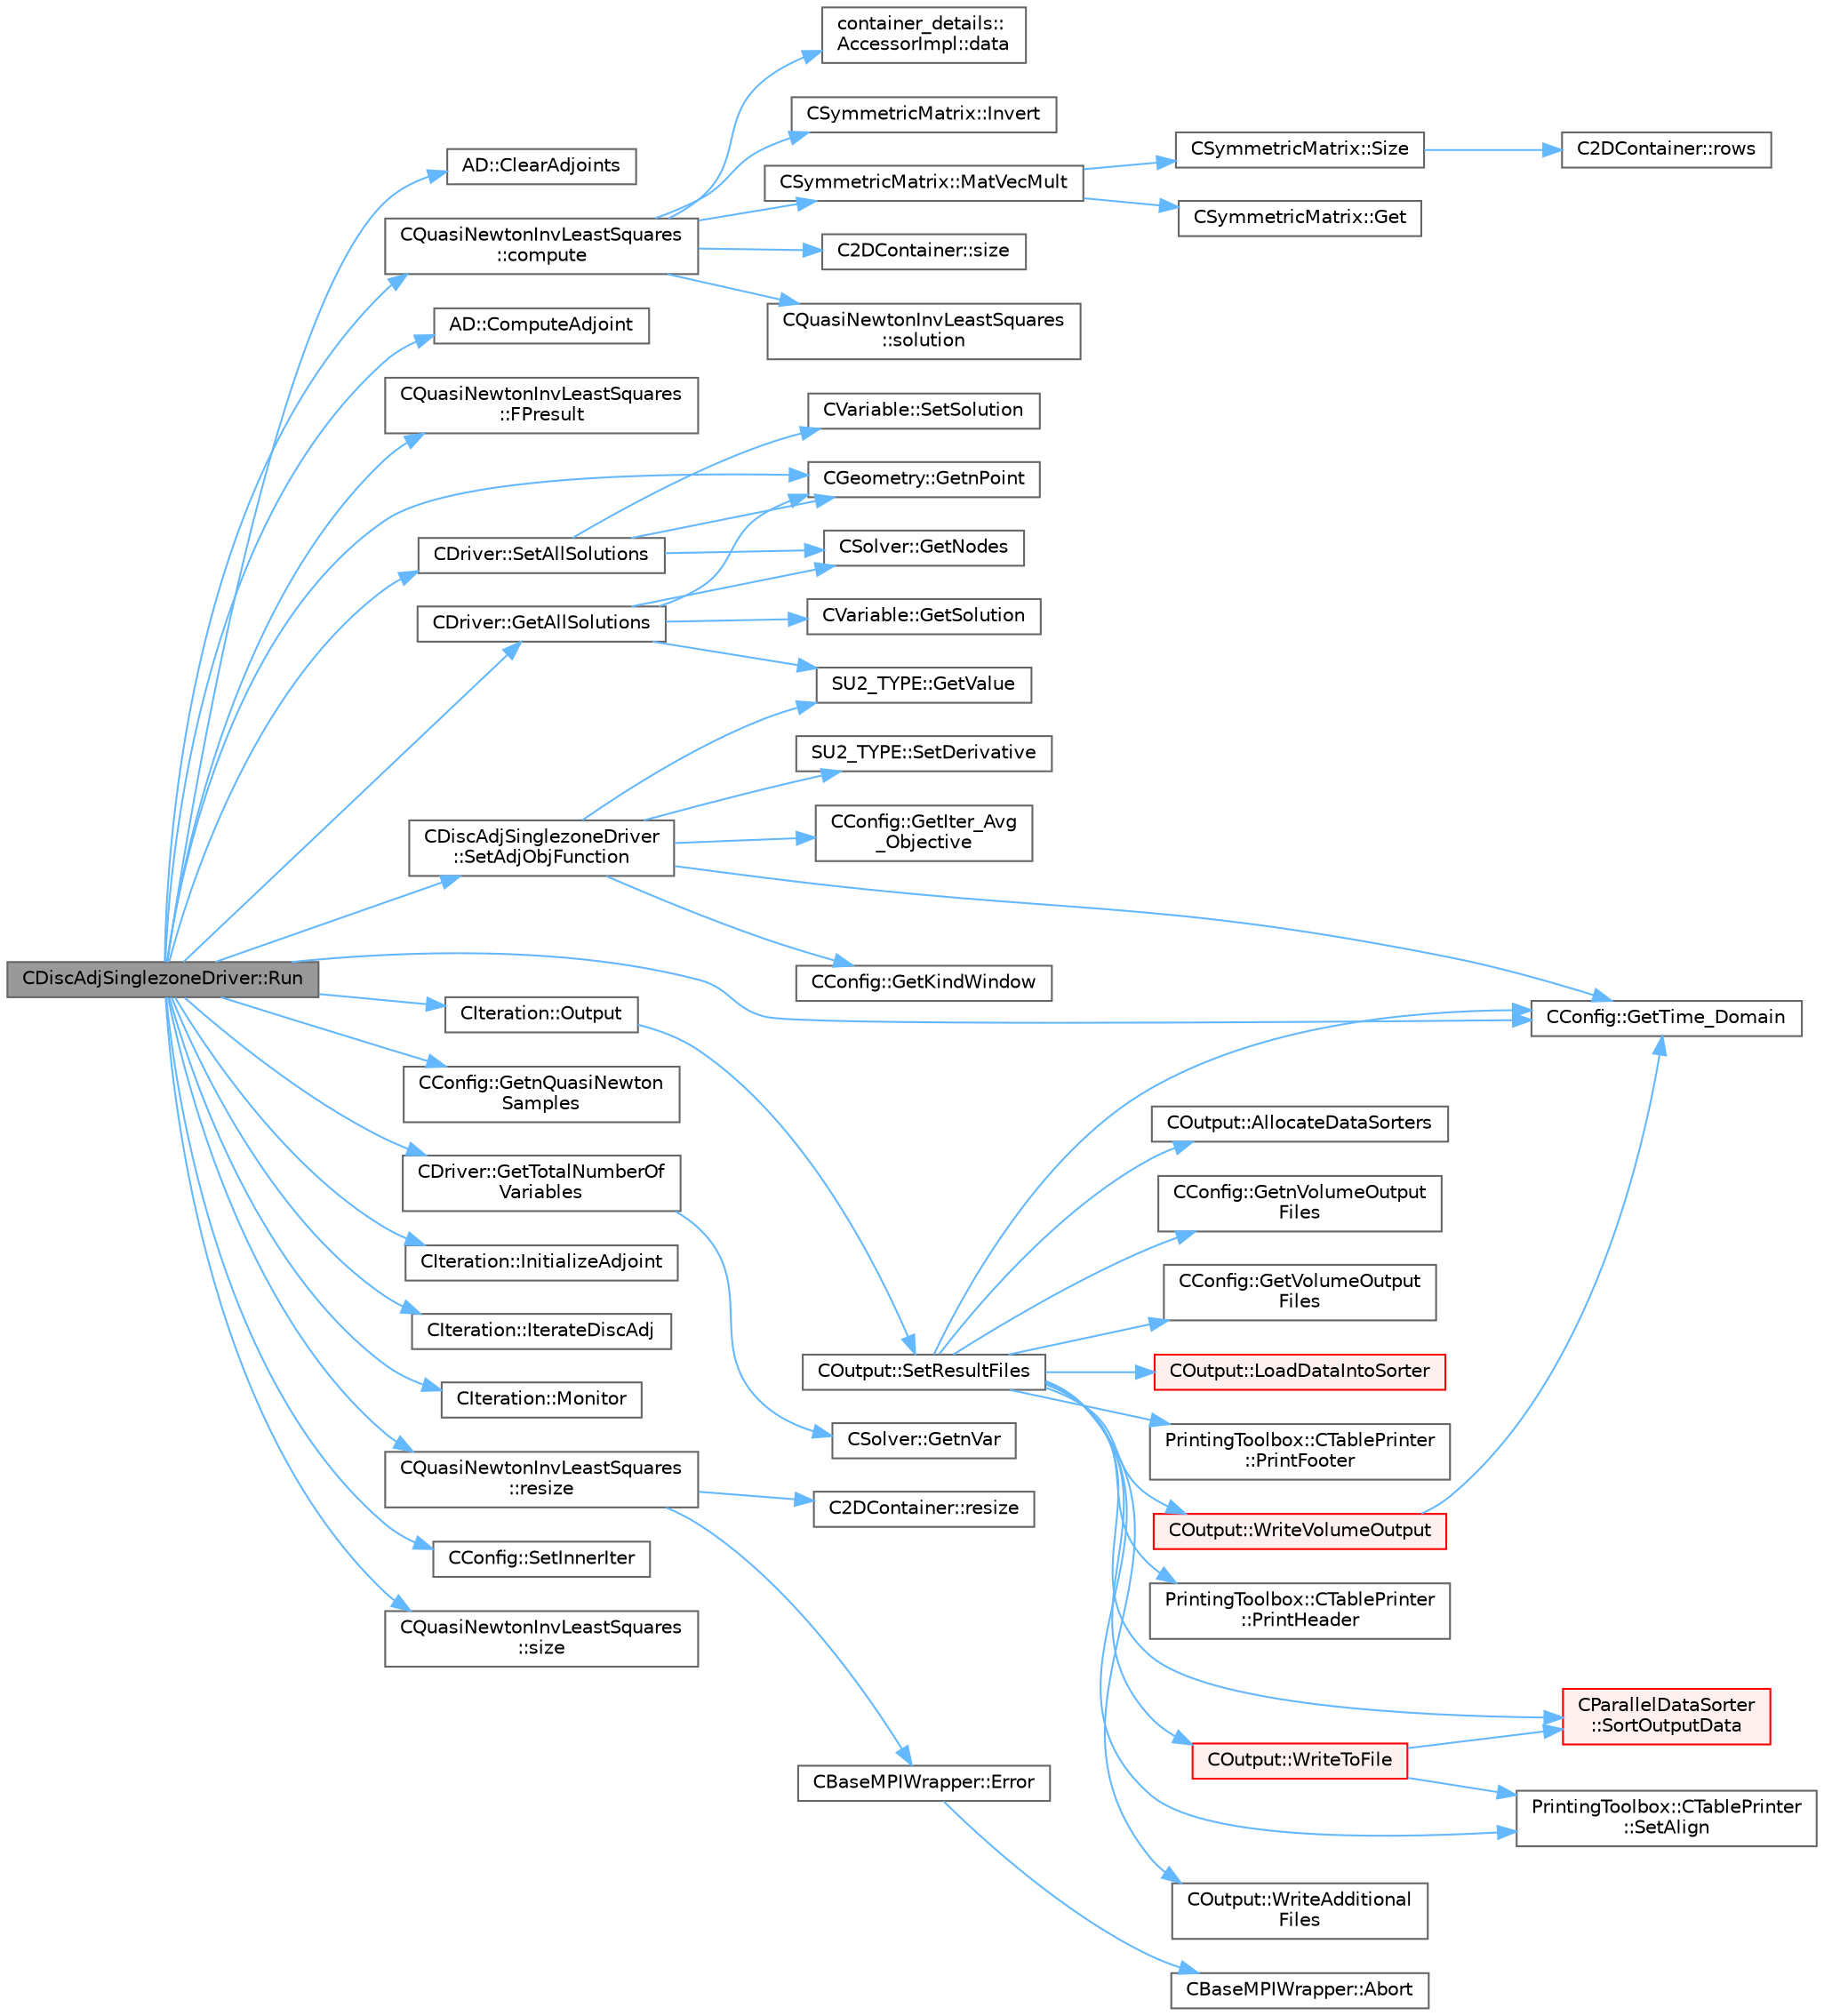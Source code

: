 digraph "CDiscAdjSinglezoneDriver::Run"
{
 // LATEX_PDF_SIZE
  bgcolor="transparent";
  edge [fontname=Helvetica,fontsize=10,labelfontname=Helvetica,labelfontsize=10];
  node [fontname=Helvetica,fontsize=10,shape=box,height=0.2,width=0.4];
  rankdir="LR";
  Node1 [id="Node000001",label="CDiscAdjSinglezoneDriver::Run",height=0.2,width=0.4,color="gray40", fillcolor="grey60", style="filled", fontcolor="black",tooltip="Run a single iteration of the discrete adjoint solver with a single zone."];
  Node1 -> Node2 [id="edge1_Node000001_Node000002",color="steelblue1",style="solid",tooltip=" "];
  Node2 [id="Node000002",label="AD::ClearAdjoints",height=0.2,width=0.4,color="grey40", fillcolor="white", style="filled",URL="$namespaceAD.html#a6ccf47c72e8115f9e31054b4c06271c4",tooltip="Clears the currently stored adjoints but keeps the computational graph."];
  Node1 -> Node3 [id="edge2_Node000001_Node000003",color="steelblue1",style="solid",tooltip=" "];
  Node3 [id="Node000003",label="CQuasiNewtonInvLeastSquares\l::compute",height=0.2,width=0.4,color="grey40", fillcolor="white", style="filled",URL="$classCQuasiNewtonInvLeastSquares.html#af7b224ea297649e557ef8e16b16288f8",tooltip="Compute and return a new approximation."];
  Node3 -> Node4 [id="edge3_Node000003_Node000004",color="steelblue1",style="solid",tooltip=" "];
  Node4 [id="Node000004",label="container_details::\lAccessorImpl::data",height=0.2,width=0.4,color="grey40", fillcolor="white", style="filled",URL="$classcontainer__details_1_1AccessorImpl.html#a25b798e6041a085aa19399d0047b6a91",tooltip=" "];
  Node3 -> Node5 [id="edge4_Node000003_Node000005",color="steelblue1",style="solid",tooltip=" "];
  Node5 [id="Node000005",label="CSymmetricMatrix::Invert",height=0.2,width=0.4,color="grey40", fillcolor="white", style="filled",URL="$classCSymmetricMatrix.html#a226d6d78097c20c3e3b06de6a5103405",tooltip=" "];
  Node3 -> Node6 [id="edge5_Node000003_Node000006",color="steelblue1",style="solid",tooltip=" "];
  Node6 [id="Node000006",label="CSymmetricMatrix::MatVecMult",height=0.2,width=0.4,color="grey40", fillcolor="white", style="filled",URL="$classCSymmetricMatrix.html#a133eb094e8f94297c53e592b8917b803",tooltip=" "];
  Node6 -> Node7 [id="edge6_Node000006_Node000007",color="steelblue1",style="solid",tooltip=" "];
  Node7 [id="Node000007",label="CSymmetricMatrix::Get",height=0.2,width=0.4,color="grey40", fillcolor="white", style="filled",URL="$classCSymmetricMatrix.html#a4b5881171146f9a92ad2e50204c122b7",tooltip=" "];
  Node6 -> Node8 [id="edge7_Node000006_Node000008",color="steelblue1",style="solid",tooltip=" "];
  Node8 [id="Node000008",label="CSymmetricMatrix::Size",height=0.2,width=0.4,color="grey40", fillcolor="white", style="filled",URL="$classCSymmetricMatrix.html#af477e6335954547a391398ac8a46754c",tooltip=" "];
  Node8 -> Node9 [id="edge8_Node000008_Node000009",color="steelblue1",style="solid",tooltip=" "];
  Node9 [id="Node000009",label="C2DContainer::rows",height=0.2,width=0.4,color="grey40", fillcolor="white", style="filled",URL="$classC2DContainer.html#ae383e99c56a27231333d71dfb8810623",tooltip=" "];
  Node3 -> Node10 [id="edge9_Node000003_Node000010",color="steelblue1",style="solid",tooltip=" "];
  Node10 [id="Node000010",label="C2DContainer::size",height=0.2,width=0.4,color="grey40", fillcolor="white", style="filled",URL="$classC2DContainer.html#a8278113dbcf54123f9852e7e44583759",tooltip=" "];
  Node3 -> Node11 [id="edge10_Node000003_Node000011",color="steelblue1",style="solid",tooltip=" "];
  Node11 [id="Node000011",label="CQuasiNewtonInvLeastSquares\l::solution",height=0.2,width=0.4,color="grey40", fillcolor="white", style="filled",URL="$classCQuasiNewtonInvLeastSquares.html#a58d3bd59808a84cc5f4a1c0491dc4958",tooltip="Access the current solution approximation."];
  Node1 -> Node12 [id="edge11_Node000001_Node000012",color="steelblue1",style="solid",tooltip=" "];
  Node12 [id="Node000012",label="AD::ComputeAdjoint",height=0.2,width=0.4,color="grey40", fillcolor="white", style="filled",URL="$namespaceAD.html#a02ec06d93629cdd0724d268318d4dfe7",tooltip="Computes the adjoints, i.e. the derivatives of the output with respect to the input variables."];
  Node1 -> Node13 [id="edge12_Node000001_Node000013",color="steelblue1",style="solid",tooltip=" "];
  Node13 [id="Node000013",label="CQuasiNewtonInvLeastSquares\l::FPresult",height=0.2,width=0.4,color="grey40", fillcolor="white", style="filled",URL="$classCQuasiNewtonInvLeastSquares.html#a96fa62e48f34c287d753f36525912453",tooltip="Access the current fixed-point result."];
  Node1 -> Node14 [id="edge13_Node000001_Node000014",color="steelblue1",style="solid",tooltip=" "];
  Node14 [id="Node000014",label="CDriver::GetAllSolutions",height=0.2,width=0.4,color="grey40", fillcolor="white", style="filled",URL="$classCDriver.html#a0501df3d3cf150fc74e2a4f8c2c2dae8",tooltip="Get the solution of all solvers (adjoint or primal) in a zone."];
  Node14 -> Node15 [id="edge14_Node000014_Node000015",color="steelblue1",style="solid",tooltip=" "];
  Node15 [id="Node000015",label="CSolver::GetNodes",height=0.2,width=0.4,color="grey40", fillcolor="white", style="filled",URL="$classCSolver.html#adb28ae3845a6b61cf764a8e9fe4b794e",tooltip="Allow outside access to the nodes of the solver, containing conservatives, primitives,..."];
  Node14 -> Node16 [id="edge15_Node000014_Node000016",color="steelblue1",style="solid",tooltip=" "];
  Node16 [id="Node000016",label="CGeometry::GetnPoint",height=0.2,width=0.4,color="grey40", fillcolor="white", style="filled",URL="$classCGeometry.html#a275fb07cd99ab79d7a04b4862280169d",tooltip="Get number of points."];
  Node14 -> Node17 [id="edge16_Node000014_Node000017",color="steelblue1",style="solid",tooltip=" "];
  Node17 [id="Node000017",label="CVariable::GetSolution",height=0.2,width=0.4,color="grey40", fillcolor="white", style="filled",URL="$classCVariable.html#a261483e39c23c1de7cb9aea7e917c121",tooltip="Get the solution."];
  Node14 -> Node18 [id="edge17_Node000014_Node000018",color="steelblue1",style="solid",tooltip=" "];
  Node18 [id="Node000018",label="SU2_TYPE::GetValue",height=0.2,width=0.4,color="grey40", fillcolor="white", style="filled",URL="$namespaceSU2__TYPE.html#adf52a59d6f4e578f7915ec9abbf7cb22",tooltip="Get the (primitive) value of the datatype (needs to be specialized for active types)."];
  Node1 -> Node16 [id="edge18_Node000001_Node000016",color="steelblue1",style="solid",tooltip=" "];
  Node1 -> Node19 [id="edge19_Node000001_Node000019",color="steelblue1",style="solid",tooltip=" "];
  Node19 [id="Node000019",label="CConfig::GetnQuasiNewton\lSamples",height=0.2,width=0.4,color="grey40", fillcolor="white", style="filled",URL="$classCConfig.html#a95e078f185a73415b5bfa737acae2d9b",tooltip="Get the number of samples used in quasi-Newton methods."];
  Node1 -> Node20 [id="edge20_Node000001_Node000020",color="steelblue1",style="solid",tooltip=" "];
  Node20 [id="Node000020",label="CConfig::GetTime_Domain",height=0.2,width=0.4,color="grey40", fillcolor="white", style="filled",URL="$classCConfig.html#a85d2e3cf43b77c63642c40c235b853f3",tooltip="Check if the multizone problem is solved for time domain."];
  Node1 -> Node21 [id="edge21_Node000001_Node000021",color="steelblue1",style="solid",tooltip=" "];
  Node21 [id="Node000021",label="CDriver::GetTotalNumberOf\lVariables",height=0.2,width=0.4,color="grey40", fillcolor="white", style="filled",URL="$classCDriver.html#a05b0b42d3a06f92f6c8a645bc9a5927d",tooltip="Sum the number of primal or adjoint variables for all solvers in a given zone."];
  Node21 -> Node22 [id="edge22_Node000021_Node000022",color="steelblue1",style="solid",tooltip=" "];
  Node22 [id="Node000022",label="CSolver::GetnVar",height=0.2,width=0.4,color="grey40", fillcolor="white", style="filled",URL="$classCSolver.html#a0d5dd4e8f99684cfcc50560fd6684c35",tooltip="Get the number of variables of the problem."];
  Node1 -> Node23 [id="edge23_Node000001_Node000023",color="steelblue1",style="solid",tooltip=" "];
  Node23 [id="Node000023",label="CIteration::InitializeAdjoint",height=0.2,width=0.4,color="grey40", fillcolor="white", style="filled",URL="$classCIteration.html#a18fa7f7314e6b88f8c69e4fee4ba0f11",tooltip=" "];
  Node1 -> Node24 [id="edge24_Node000001_Node000024",color="steelblue1",style="solid",tooltip=" "];
  Node24 [id="Node000024",label="CIteration::IterateDiscAdj",height=0.2,width=0.4,color="grey40", fillcolor="white", style="filled",URL="$classCIteration.html#a12a5de315a443df924d6ff337ea819f3",tooltip="A virtual member."];
  Node1 -> Node25 [id="edge25_Node000001_Node000025",color="steelblue1",style="solid",tooltip=" "];
  Node25 [id="Node000025",label="CIteration::Monitor",height=0.2,width=0.4,color="grey40", fillcolor="white", style="filled",URL="$classCIteration.html#adce4676bfff578335787fdb9437f1d00",tooltip="A virtual member."];
  Node1 -> Node26 [id="edge26_Node000001_Node000026",color="steelblue1",style="solid",tooltip=" "];
  Node26 [id="Node000026",label="CIteration::Output",height=0.2,width=0.4,color="grey40", fillcolor="white", style="filled",URL="$classCIteration.html#a81703988a52c42fd644506cd2009c8e1",tooltip="A virtual member."];
  Node26 -> Node27 [id="edge27_Node000026_Node000027",color="steelblue1",style="solid",tooltip=" "];
  Node27 [id="Node000027",label="COutput::SetResultFiles",height=0.2,width=0.4,color="grey40", fillcolor="white", style="filled",URL="$classCOutput.html#a0cff5cb7088402f23719a5118d1fd3f2",tooltip="Loop through all requested output files and write the volume output data."];
  Node27 -> Node28 [id="edge28_Node000027_Node000028",color="steelblue1",style="solid",tooltip=" "];
  Node28 [id="Node000028",label="COutput::AllocateDataSorters",height=0.2,width=0.4,color="grey40", fillcolor="white", style="filled",URL="$classCOutput.html#a576a9991a81b18368a1f8ad09b8c65cf",tooltip="Allocates the data sorters if necessary."];
  Node27 -> Node29 [id="edge29_Node000027_Node000029",color="steelblue1",style="solid",tooltip=" "];
  Node29 [id="Node000029",label="CConfig::GetnVolumeOutput\lFiles",height=0.2,width=0.4,color="grey40", fillcolor="white", style="filled",URL="$classCConfig.html#a2298deab9cdc00a1c09f6e7cf6c8e07c",tooltip="GetnVolumeOutputFiles."];
  Node27 -> Node20 [id="edge30_Node000027_Node000020",color="steelblue1",style="solid",tooltip=" "];
  Node27 -> Node30 [id="edge31_Node000027_Node000030",color="steelblue1",style="solid",tooltip=" "];
  Node30 [id="Node000030",label="CConfig::GetVolumeOutput\lFiles",height=0.2,width=0.4,color="grey40", fillcolor="white", style="filled",URL="$classCConfig.html#ae85a16a496604fc404d3fb33d559f65c",tooltip="GetVolumeOutputFiles."];
  Node27 -> Node31 [id="edge32_Node000027_Node000031",color="steelblue1",style="solid",tooltip=" "];
  Node31 [id="Node000031",label="COutput::LoadDataIntoSorter",height=0.2,width=0.4,color="red", fillcolor="#FFF0F0", style="filled",URL="$classCOutput.html#ac54efb9d794c522e1bef6cb4ed0d5b9f",tooltip="Load up the values of the requested volume fields into ::Local_Data array."];
  Node27 -> Node43 [id="edge33_Node000027_Node000043",color="steelblue1",style="solid",tooltip=" "];
  Node43 [id="Node000043",label="PrintingToolbox::CTablePrinter\l::PrintFooter",height=0.2,width=0.4,color="grey40", fillcolor="white", style="filled",URL="$classPrintingToolbox_1_1CTablePrinter.html#ac1bc6229daf9b3181de565905281ee2a",tooltip="Print the footer."];
  Node27 -> Node44 [id="edge34_Node000027_Node000044",color="steelblue1",style="solid",tooltip=" "];
  Node44 [id="Node000044",label="PrintingToolbox::CTablePrinter\l::PrintHeader",height=0.2,width=0.4,color="grey40", fillcolor="white", style="filled",URL="$classPrintingToolbox_1_1CTablePrinter.html#a475fafce69bdc78e973a2546e6e6be76",tooltip="Print the header."];
  Node27 -> Node45 [id="edge35_Node000027_Node000045",color="steelblue1",style="solid",tooltip=" "];
  Node45 [id="Node000045",label="PrintingToolbox::CTablePrinter\l::SetAlign",height=0.2,width=0.4,color="grey40", fillcolor="white", style="filled",URL="$classPrintingToolbox_1_1CTablePrinter.html#ad3691499a7bfa024bf97a7fc00ef33c7",tooltip="Set the alignment of the table entries (CENTER only works for the header at the moment)."];
  Node27 -> Node46 [id="edge36_Node000027_Node000046",color="steelblue1",style="solid",tooltip=" "];
  Node46 [id="Node000046",label="CParallelDataSorter\l::SortOutputData",height=0.2,width=0.4,color="red", fillcolor="#FFF0F0", style="filled",URL="$classCParallelDataSorter.html#a44dd56ef2671d15e21eacf3fda758a83",tooltip="Sort the output data for each grid node into a linear partitioning across all processors."];
  Node27 -> Node52 [id="edge37_Node000027_Node000052",color="steelblue1",style="solid",tooltip=" "];
  Node52 [id="Node000052",label="COutput::WriteAdditional\lFiles",height=0.2,width=0.4,color="grey40", fillcolor="white", style="filled",URL="$classCOutput.html#a62857be8ebc907de66597e5ce40d9434",tooltip="Write any additional files defined for the current solver."];
  Node27 -> Node53 [id="edge38_Node000027_Node000053",color="steelblue1",style="solid",tooltip=" "];
  Node53 [id="Node000053",label="COutput::WriteToFile",height=0.2,width=0.4,color="red", fillcolor="#FFF0F0", style="filled",URL="$classCOutput.html#a153a24cacc90f827f1e8751815764a4c",tooltip="Allocates the appropriate file writer based on the chosen format and writes sorted data to file."];
  Node53 -> Node45 [id="edge39_Node000053_Node000045",color="steelblue1",style="solid",tooltip=" "];
  Node53 -> Node46 [id="edge40_Node000053_Node000046",color="steelblue1",style="solid",tooltip=" "];
  Node27 -> Node106 [id="edge41_Node000027_Node000106",color="steelblue1",style="solid",tooltip=" "];
  Node106 [id="Node000106",label="COutput::WriteVolumeOutput",height=0.2,width=0.4,color="red", fillcolor="#FFF0F0", style="filled",URL="$classCOutput.html#acf7cafe934f166493ec0f87dfa12f760",tooltip="Determines if the the volume output should be written."];
  Node106 -> Node20 [id="edge42_Node000106_Node000020",color="steelblue1",style="solid",tooltip=" "];
  Node1 -> Node108 [id="edge43_Node000001_Node000108",color="steelblue1",style="solid",tooltip=" "];
  Node108 [id="Node000108",label="CQuasiNewtonInvLeastSquares\l::resize",height=0.2,width=0.4,color="grey40", fillcolor="white", style="filled",URL="$classCQuasiNewtonInvLeastSquares.html#aab0a971466af3c5c8a0733c5211e7279",tooltip="Resize the object."];
  Node108 -> Node49 [id="edge44_Node000108_Node000049",color="steelblue1",style="solid",tooltip=" "];
  Node49 [id="Node000049",label="CBaseMPIWrapper::Error",height=0.2,width=0.4,color="grey40", fillcolor="white", style="filled",URL="$classCBaseMPIWrapper.html#a04457c47629bda56704e6a8804833eeb",tooltip=" "];
  Node49 -> Node50 [id="edge45_Node000049_Node000050",color="steelblue1",style="solid",tooltip=" "];
  Node50 [id="Node000050",label="CBaseMPIWrapper::Abort",height=0.2,width=0.4,color="grey40", fillcolor="white", style="filled",URL="$classCBaseMPIWrapper.html#af7297d861dca86b45cf561b6ab642e8f",tooltip=" "];
  Node108 -> Node109 [id="edge46_Node000108_Node000109",color="steelblue1",style="solid",tooltip=" "];
  Node109 [id="Node000109",label="C2DContainer::resize",height=0.2,width=0.4,color="grey40", fillcolor="white", style="filled",URL="$classC2DContainer.html#a39929b060c72565b4ab19c3a391bb8e6",tooltip="Request a change of size."];
  Node1 -> Node110 [id="edge47_Node000001_Node000110",color="steelblue1",style="solid",tooltip=" "];
  Node110 [id="Node000110",label="CDiscAdjSinglezoneDriver\l::SetAdjObjFunction",height=0.2,width=0.4,color="grey40", fillcolor="white", style="filled",URL="$classCDiscAdjSinglezoneDriver.html#a8e307423a8cbcade647c85e03f37a990",tooltip="Initialize the adjoint value of the objective function."];
  Node110 -> Node111 [id="edge48_Node000110_Node000111",color="steelblue1",style="solid",tooltip=" "];
  Node111 [id="Node000111",label="CConfig::GetIter_Avg\l_Objective",height=0.2,width=0.4,color="grey40", fillcolor="white", style="filled",URL="$classCConfig.html#a19e72bc6263b2a0f581a9bee82bb82d2",tooltip="Number of iterations to average (reverse time integration)."];
  Node110 -> Node112 [id="edge49_Node000110_Node000112",color="steelblue1",style="solid",tooltip=" "];
  Node112 [id="Node000112",label="CConfig::GetKindWindow",height=0.2,width=0.4,color="grey40", fillcolor="white", style="filled",URL="$classCConfig.html#ade88b12b751446e55c47e542ce4ae764",tooltip="Get Index of the window function used as weight in the cost functional."];
  Node110 -> Node20 [id="edge50_Node000110_Node000020",color="steelblue1",style="solid",tooltip=" "];
  Node110 -> Node18 [id="edge51_Node000110_Node000018",color="steelblue1",style="solid",tooltip=" "];
  Node110 -> Node113 [id="edge52_Node000110_Node000113",color="steelblue1",style="solid",tooltip=" "];
  Node113 [id="Node000113",label="SU2_TYPE::SetDerivative",height=0.2,width=0.4,color="grey40", fillcolor="white", style="filled",URL="$namespaceSU2__TYPE.html#ab0b85db43e1495ffbb0f2c823f24935e",tooltip="Set the derivative value of the datatype (needs to be implemented for each new type)."];
  Node1 -> Node114 [id="edge53_Node000001_Node000114",color="steelblue1",style="solid",tooltip=" "];
  Node114 [id="Node000114",label="CDriver::SetAllSolutions",height=0.2,width=0.4,color="grey40", fillcolor="white", style="filled",URL="$classCDriver.html#a837665d06bbba72637c54cd7316d766c",tooltip="Set the solution of all solvers (adjoint or primal) in a zone."];
  Node114 -> Node15 [id="edge54_Node000114_Node000015",color="steelblue1",style="solid",tooltip=" "];
  Node114 -> Node16 [id="edge55_Node000114_Node000016",color="steelblue1",style="solid",tooltip=" "];
  Node114 -> Node115 [id="edge56_Node000114_Node000115",color="steelblue1",style="solid",tooltip=" "];
  Node115 [id="Node000115",label="CVariable::SetSolution",height=0.2,width=0.4,color="grey40", fillcolor="white", style="filled",URL="$classCVariable.html#a22fbbd7bc6491672843000644a05c6a5",tooltip="Set the value of the solution, all variables."];
  Node1 -> Node116 [id="edge57_Node000001_Node000116",color="steelblue1",style="solid",tooltip=" "];
  Node116 [id="Node000116",label="CConfig::SetInnerIter",height=0.2,width=0.4,color="grey40", fillcolor="white", style="filled",URL="$classCConfig.html#af57608dd44a9211af952763a67cbb2dc",tooltip="Set the current FSI iteration number."];
  Node1 -> Node117 [id="edge58_Node000001_Node000117",color="steelblue1",style="solid",tooltip=" "];
  Node117 [id="Node000117",label="CQuasiNewtonInvLeastSquares\l::size",height=0.2,width=0.4,color="grey40", fillcolor="white", style="filled",URL="$classCQuasiNewtonInvLeastSquares.html#a29f13a787ff2d4b222b9a64d371129f7",tooltip="Size of the object, the number of samples."];
}

